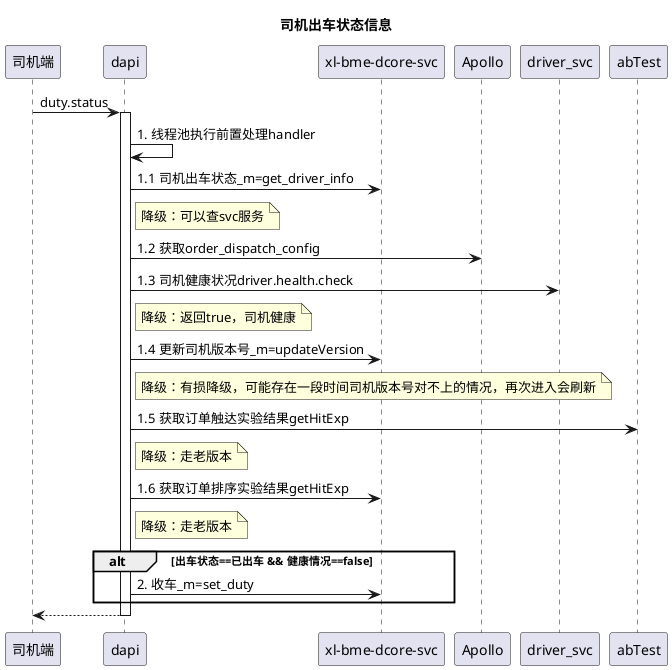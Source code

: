 @startuml
title 司机出车状态信息

participant Actor as "司机端"
participant dapi
'participant dcore as "xl-bme-dcore-svcc"
participant dcore as "xl-bme-dcore-svc"

Actor -> dapi : duty.status
activate dapi

dapi -> dapi: 1. 线程池执行前置处理handler

dapi-> dcore: 1.1 司机出车状态_m=get_driver_info

note right of dapi
降级：可以查svc服务
end note

dapi->Apollo: 1.2 获取order_dispatch_config


dapi-> driver_svc: 1.3 司机健康状况driver.health.check

note right of dapi
降级：返回true，司机健康
end note

dapi-> dcore: 1.4 更新司机版本号_m=updateVersion

note right of dapi
降级：有损降级，可能存在一段时间司机版本号对不上的情况，再次进入会刷新
end note

dapi->abTest: 1.5 获取订单触达实验结果getHitExp

note right of dapi
降级：走老版本
end note

dapi->dcore: 1.6 获取订单排序实验结果getHitExp

note right of dapi
降级：走老版本
end note

alt 出车状态==已出车 && 健康情况==false
    dapi-> dcore: 2. 收车_m=set_duty
end

return
@enduml